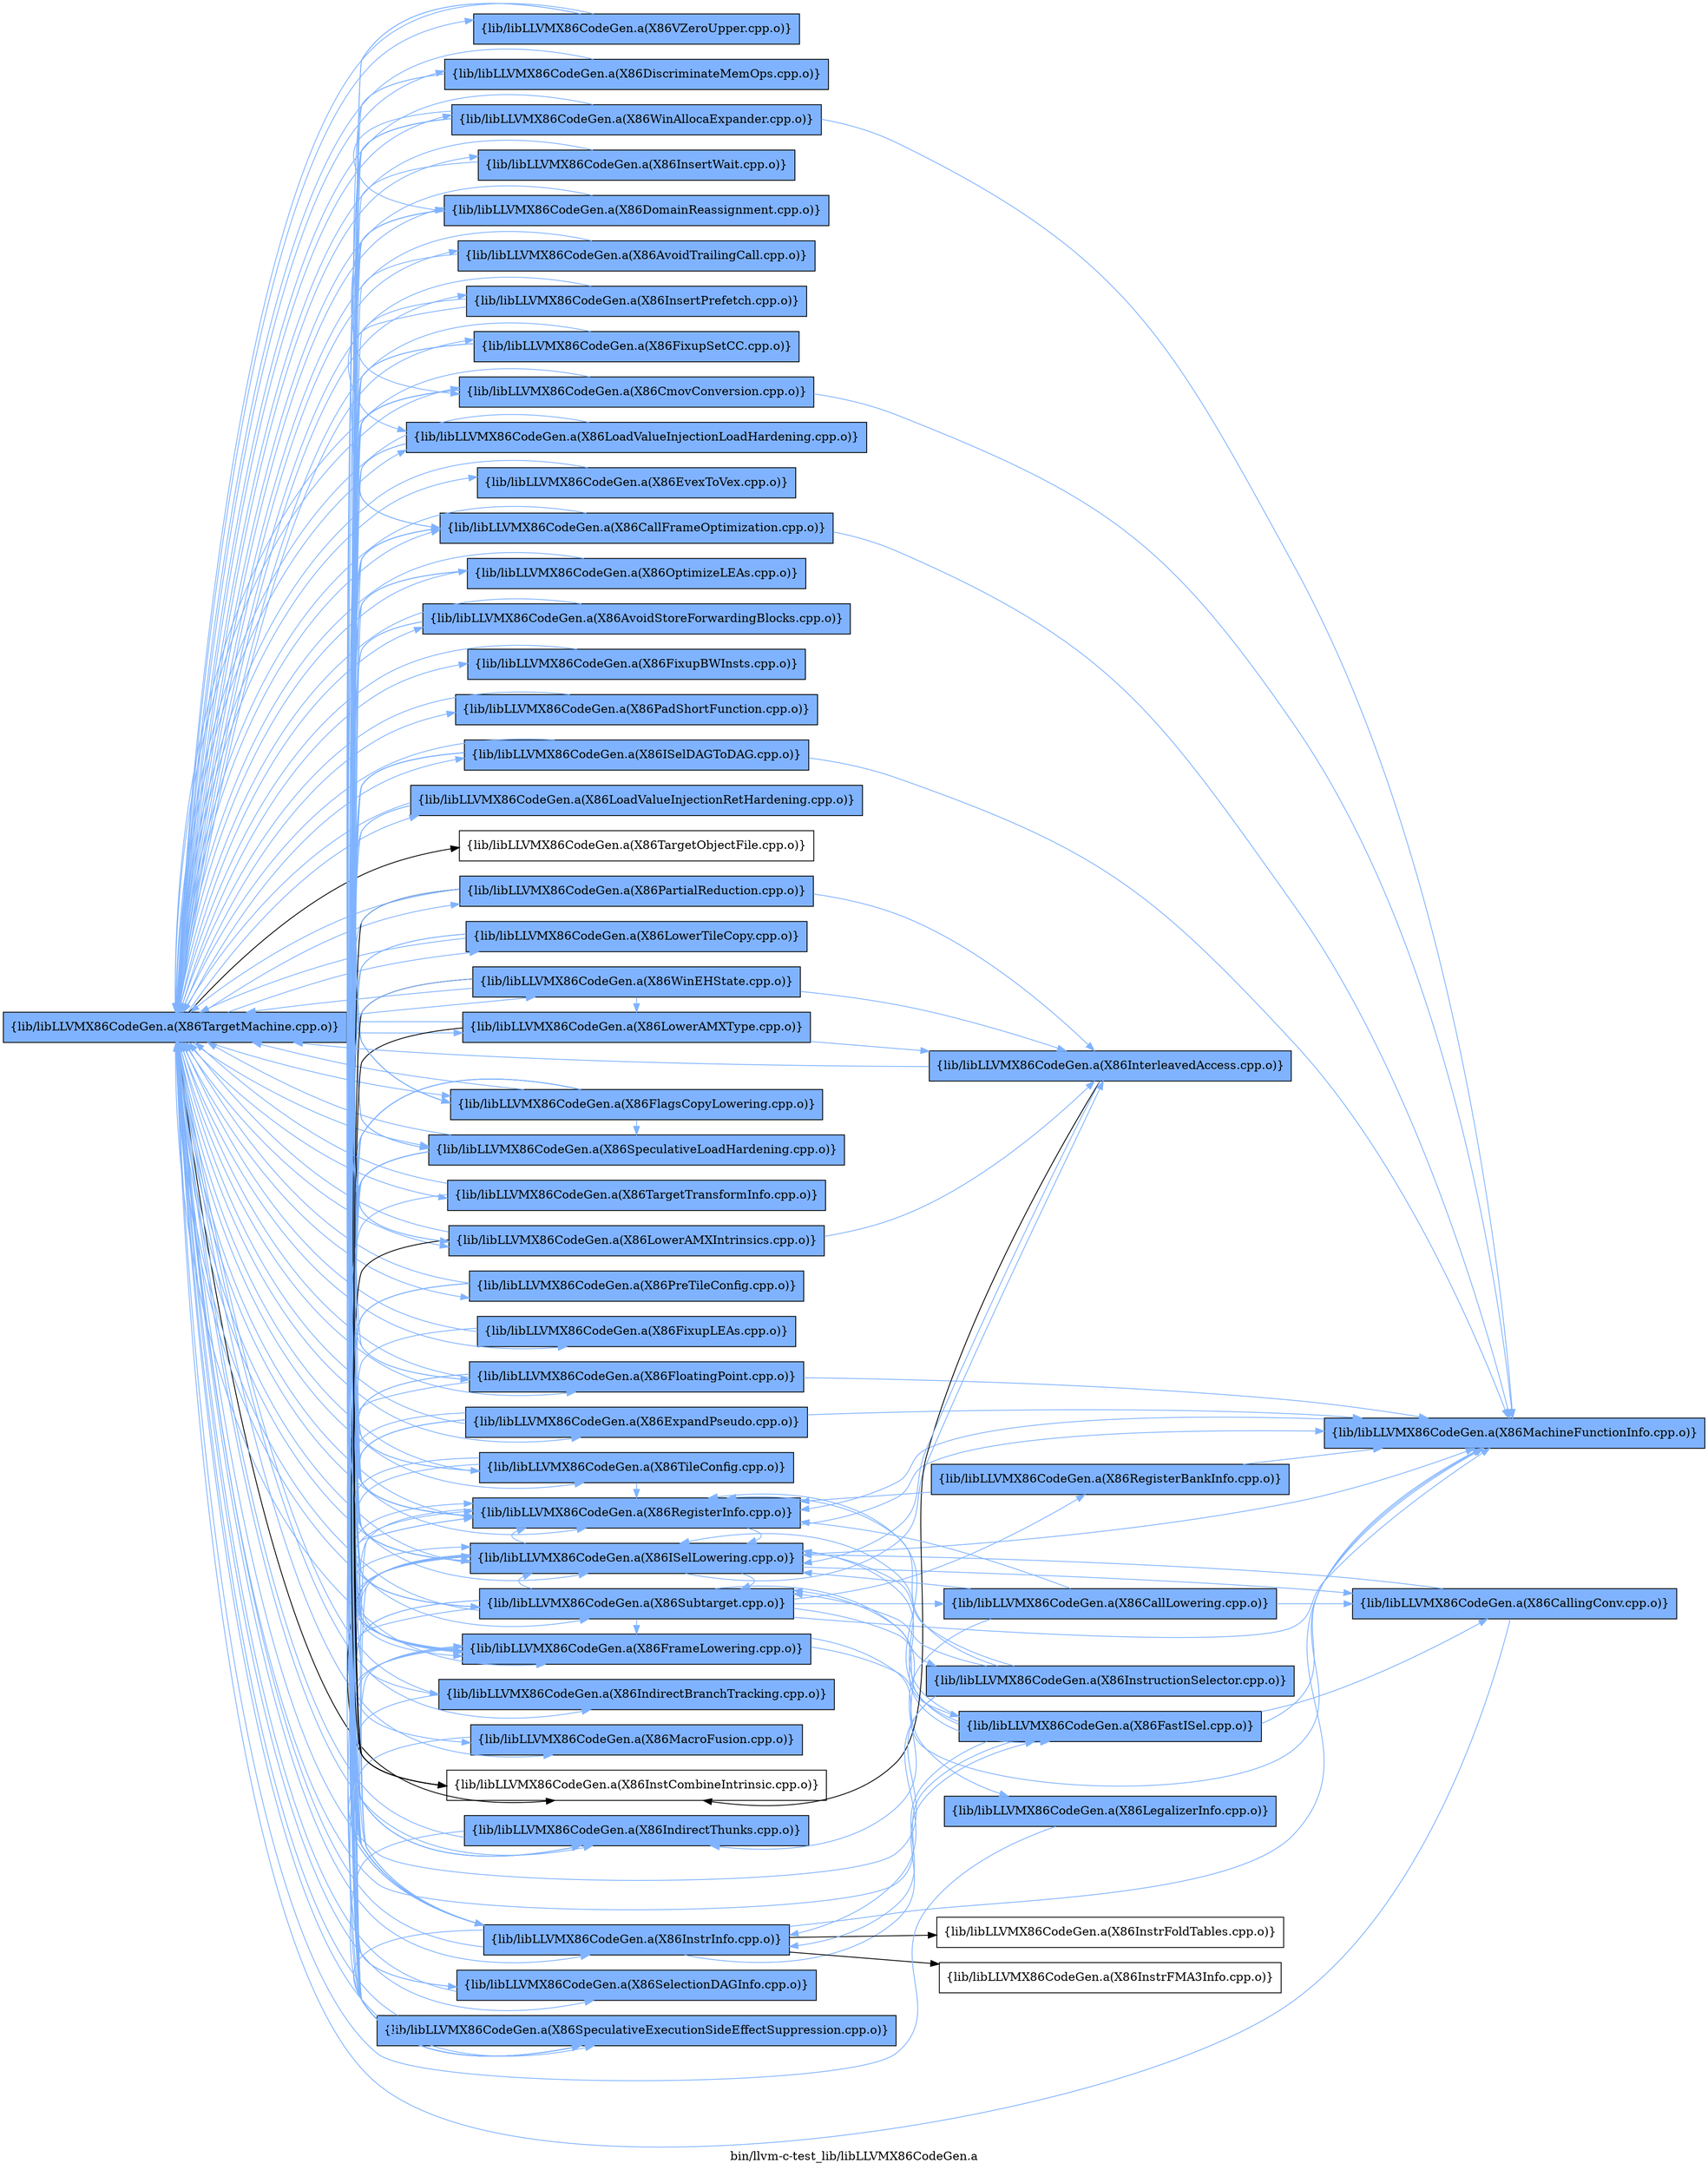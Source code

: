 digraph "bin/llvm-c-test_lib/libLLVMX86CodeGen.a" {
	label="bin/llvm-c-test_lib/libLLVMX86CodeGen.a";
	rankdir=LR;
	{ rank=same; Node0x55fceca8c7b8;  }
	{ rank=same; Node0x55fceca8ba98; Node0x55fceca8aeb8; Node0x55fceca8b228; Node0x55fceca83a78; Node0x55fceca838e8; Node0x55fceca8c628; Node0x55fceca8bb38; Node0x55fceca8b318; Node0x55fceca8a508; Node0x55fceca89658; Node0x55fceca889d8; Node0x55fceca8a2d8; Node0x55fceca89ab8; Node0x55fceca89158; Node0x55fceca8b3b8; Node0x55fceca85c38; Node0x55fceca85328; Node0x55fceca85fa8; Node0x55fceca84568; Node0x55fceca851e8; Node0x55fceca84bf8; Node0x55fceca82fd8; Node0x55fceca83cf8; Node0x55fceca835c8; Node0x55fceca966c8; Node0x55fceca95a48; Node0x55fceca87998; Node0x55fceca86778; Node0x55fceca85f58; Node0x55fceca862c8; Node0x55fceca85b48; Node0x55fceca84c48; Node0x55fceca84e78; Node0x55fceca84658; Node0x55fceca83578; Node0x55fceca82e98; Node0x55fceca83168; Node0x55fceca85f08; Node0x55fceca85788; Node0x55fceca87808; Node0x55fceca87088; Node0x55fceca86958; Node0x55fceca93338;  }

	Node0x55fceca8c7b8 [shape=record,shape=box,group=1,style=filled,fillcolor="0.600000 0.5 1",label="{lib/libLLVMX86CodeGen.a(X86TargetMachine.cpp.o)}"];
	Node0x55fceca8c7b8 -> Node0x55fceca8ba98;
	Node0x55fceca8c7b8 -> Node0x55fceca8aeb8[color="0.600000 0.5 1"];
	Node0x55fceca8c7b8 -> Node0x55fceca8b228[color="0.600000 0.5 1"];
	Node0x55fceca8c7b8 -> Node0x55fceca83a78[color="0.600000 0.5 1"];
	Node0x55fceca8c7b8 -> Node0x55fceca838e8[color="0.600000 0.5 1"];
	Node0x55fceca8c7b8 -> Node0x55fceca8c628[color="0.600000 0.5 1"];
	Node0x55fceca8c7b8 -> Node0x55fceca8bb38[color="0.600000 0.5 1"];
	Node0x55fceca8c7b8 -> Node0x55fceca8b318[color="0.600000 0.5 1"];
	Node0x55fceca8c7b8 -> Node0x55fceca8a508[color="0.600000 0.5 1"];
	Node0x55fceca8c7b8 -> Node0x55fceca89658[color="0.600000 0.5 1"];
	Node0x55fceca8c7b8 -> Node0x55fceca889d8[color="0.600000 0.5 1"];
	Node0x55fceca8c7b8 -> Node0x55fceca8a2d8[color="0.600000 0.5 1"];
	Node0x55fceca8c7b8 -> Node0x55fceca89ab8[color="0.600000 0.5 1"];
	Node0x55fceca8c7b8 -> Node0x55fceca89158[color="0.600000 0.5 1"];
	Node0x55fceca8c7b8 -> Node0x55fceca8b3b8[color="0.600000 0.5 1"];
	Node0x55fceca8c7b8 -> Node0x55fceca85c38[color="0.600000 0.5 1"];
	Node0x55fceca8c7b8 -> Node0x55fceca85328[color="0.600000 0.5 1"];
	Node0x55fceca8c7b8 -> Node0x55fceca85fa8[color="0.600000 0.5 1"];
	Node0x55fceca8c7b8 -> Node0x55fceca84568[color="0.600000 0.5 1"];
	Node0x55fceca8c7b8 -> Node0x55fceca851e8[color="0.600000 0.5 1"];
	Node0x55fceca8c7b8 -> Node0x55fceca84bf8[color="0.600000 0.5 1"];
	Node0x55fceca8c7b8 -> Node0x55fceca82fd8[color="0.600000 0.5 1"];
	Node0x55fceca8c7b8 -> Node0x55fceca83cf8[color="0.600000 0.5 1"];
	Node0x55fceca8c7b8 -> Node0x55fceca835c8[color="0.600000 0.5 1"];
	Node0x55fceca8c7b8 -> Node0x55fceca966c8[color="0.600000 0.5 1"];
	Node0x55fceca8c7b8 -> Node0x55fceca95a48[color="0.600000 0.5 1"];
	Node0x55fceca8c7b8 -> Node0x55fceca87998[color="0.600000 0.5 1"];
	Node0x55fceca8c7b8 -> Node0x55fceca86778[color="0.600000 0.5 1"];
	Node0x55fceca8c7b8 -> Node0x55fceca85f58[color="0.600000 0.5 1"];
	Node0x55fceca8c7b8 -> Node0x55fceca862c8[color="0.600000 0.5 1"];
	Node0x55fceca8c7b8 -> Node0x55fceca85b48[color="0.600000 0.5 1"];
	Node0x55fceca8c7b8 -> Node0x55fceca84c48[color="0.600000 0.5 1"];
	Node0x55fceca8c7b8 -> Node0x55fceca84e78[color="0.600000 0.5 1"];
	Node0x55fceca8c7b8 -> Node0x55fceca84658[color="0.600000 0.5 1"];
	Node0x55fceca8c7b8 -> Node0x55fceca83578[color="0.600000 0.5 1"];
	Node0x55fceca8c7b8 -> Node0x55fceca82e98[color="0.600000 0.5 1"];
	Node0x55fceca8c7b8 -> Node0x55fceca83168[color="0.600000 0.5 1"];
	Node0x55fceca8c7b8 -> Node0x55fceca85f08;
	Node0x55fceca8c7b8 -> Node0x55fceca85788[color="0.600000 0.5 1"];
	Node0x55fceca8c7b8 -> Node0x55fceca87808[color="0.600000 0.5 1"];
	Node0x55fceca8c7b8 -> Node0x55fceca87088[color="0.600000 0.5 1"];
	Node0x55fceca8c7b8 -> Node0x55fceca86958[color="0.600000 0.5 1"];
	Node0x55fceca8c7b8 -> Node0x55fceca93338[color="0.600000 0.5 1"];
	Node0x55fceca8ba98 [shape=record,shape=box,group=0,label="{lib/libLLVMX86CodeGen.a(X86InstCombineIntrinsic.cpp.o)}"];
	Node0x55fceca8aeb8 [shape=record,shape=box,group=1,style=filled,fillcolor="0.600000 0.5 1",label="{lib/libLLVMX86CodeGen.a(X86SpeculativeExecutionSideEffectSuppression.cpp.o)}"];
	Node0x55fceca8aeb8 -> Node0x55fceca8c7b8[color="0.600000 0.5 1"];
	Node0x55fceca8b228 [shape=record,shape=box,group=1,style=filled,fillcolor="0.600000 0.5 1",label="{lib/libLLVMX86CodeGen.a(X86IndirectThunks.cpp.o)}"];
	Node0x55fceca8b228 -> Node0x55fceca8c7b8[color="0.600000 0.5 1"];
	Node0x55fceca8b228 -> Node0x55fceca8aeb8[color="0.600000 0.5 1"];
	Node0x55fceca83a78 [shape=record,shape=box,group=1,style=filled,fillcolor="0.600000 0.5 1",label="{lib/libLLVMX86CodeGen.a(X86LoadValueInjectionRetHardening.cpp.o)}"];
	Node0x55fceca83a78 -> Node0x55fceca8c7b8[color="0.600000 0.5 1"];
	Node0x55fceca83a78 -> Node0x55fceca8aeb8[color="0.600000 0.5 1"];
	Node0x55fceca83a78 -> Node0x55fceca838e8[color="0.600000 0.5 1"];
	Node0x55fceca838e8 [shape=record,shape=box,group=1,style=filled,fillcolor="0.600000 0.5 1",label="{lib/libLLVMX86CodeGen.a(X86RegisterInfo.cpp.o)}"];
	Node0x55fceca838e8 -> Node0x55fceca8c7b8[color="0.600000 0.5 1"];
	Node0x55fceca838e8 -> Node0x55fceca82c68[color="0.600000 0.5 1"];
	Node0x55fceca838e8 -> Node0x55fceca8c628[color="0.600000 0.5 1"];
	Node0x55fceca838e8 -> Node0x55fceca8b318[color="0.600000 0.5 1"];
	Node0x55fceca838e8 -> Node0x55fceca8a508[color="0.600000 0.5 1"];
	Node0x55fceca8c628 [shape=record,shape=box,group=1,style=filled,fillcolor="0.600000 0.5 1",label="{lib/libLLVMX86CodeGen.a(X86ISelLowering.cpp.o)}"];
	Node0x55fceca8c628 -> Node0x55fceca8c7b8[color="0.600000 0.5 1"];
	Node0x55fceca8c628 -> Node0x55fceca8ba98;
	Node0x55fceca8c628 -> Node0x55fceca8b228[color="0.600000 0.5 1"];
	Node0x55fceca8c628 -> Node0x55fceca838e8[color="0.600000 0.5 1"];
	Node0x55fceca8c628 -> Node0x55fceca82c68[color="0.600000 0.5 1"];
	Node0x55fceca8c628 -> Node0x55fceca8bea8[color="0.600000 0.5 1"];
	Node0x55fceca8c628 -> Node0x55fceca8bb38[color="0.600000 0.5 1"];
	Node0x55fceca8c628 -> Node0x55fceca8b318[color="0.600000 0.5 1"];
	Node0x55fceca8c628 -> Node0x55fceca8a508[color="0.600000 0.5 1"];
	Node0x55fceca8c628 -> Node0x55fceca85738[color="0.600000 0.5 1"];
	Node0x55fceca8c628 -> Node0x55fceca88208[color="0.600000 0.5 1"];
	Node0x55fceca8bb38 [shape=record,shape=box,group=1,style=filled,fillcolor="0.600000 0.5 1",label="{lib/libLLVMX86CodeGen.a(X86Subtarget.cpp.o)}"];
	Node0x55fceca8bb38 -> Node0x55fceca8c7b8[color="0.600000 0.5 1"];
	Node0x55fceca8bb38 -> Node0x55fceca838e8[color="0.600000 0.5 1"];
	Node0x55fceca8bb38 -> Node0x55fceca82c68[color="0.600000 0.5 1"];
	Node0x55fceca8bb38 -> Node0x55fceca8c628[color="0.600000 0.5 1"];
	Node0x55fceca8bb38 -> Node0x55fceca8b318[color="0.600000 0.5 1"];
	Node0x55fceca8bb38 -> Node0x55fceca8a508[color="0.600000 0.5 1"];
	Node0x55fceca8bb38 -> Node0x55fceca89658[color="0.600000 0.5 1"];
	Node0x55fceca8bb38 -> Node0x55fceca85878[color="0.600000 0.5 1"];
	Node0x55fceca8bb38 -> Node0x55fceca87218[color="0.600000 0.5 1"];
	Node0x55fceca8bb38 -> Node0x55fceca87038[color="0.600000 0.5 1"];
	Node0x55fceca8bb38 -> Node0x55fceca88d48[color="0.600000 0.5 1"];
	Node0x55fceca8bb38 -> Node0x55fceca889d8[color="0.600000 0.5 1"];
	Node0x55fceca8b318 [shape=record,shape=box,group=1,style=filled,fillcolor="0.600000 0.5 1",label="{lib/libLLVMX86CodeGen.a(X86InstrInfo.cpp.o)}"];
	Node0x55fceca8b318 -> Node0x55fceca8c7b8[color="0.600000 0.5 1"];
	Node0x55fceca8b318 -> Node0x55fceca8aeb8[color="0.600000 0.5 1"];
	Node0x55fceca8b318 -> Node0x55fceca838e8[color="0.600000 0.5 1"];
	Node0x55fceca8b318 -> Node0x55fceca82c68[color="0.600000 0.5 1"];
	Node0x55fceca8b318 -> Node0x55fceca8c628[color="0.600000 0.5 1"];
	Node0x55fceca8b318 -> Node0x55fceca8bea8[color="0.600000 0.5 1"];
	Node0x55fceca8b318 -> Node0x55fceca8ac38;
	Node0x55fceca8b318 -> Node0x55fceca8a508[color="0.600000 0.5 1"];
	Node0x55fceca8b318 -> Node0x55fceca89d88;
	Node0x55fceca8a508 [shape=record,shape=box,group=1,style=filled,fillcolor="0.600000 0.5 1",label="{lib/libLLVMX86CodeGen.a(X86FrameLowering.cpp.o)}"];
	Node0x55fceca8a508 -> Node0x55fceca8b228[color="0.600000 0.5 1"];
	Node0x55fceca8a508 -> Node0x55fceca838e8[color="0.600000 0.5 1"];
	Node0x55fceca8a508 -> Node0x55fceca82c68[color="0.600000 0.5 1"];
	Node0x55fceca8a508 -> Node0x55fceca8c628[color="0.600000 0.5 1"];
	Node0x55fceca8a508 -> Node0x55fceca8bea8[color="0.600000 0.5 1"];
	Node0x55fceca8a508 -> Node0x55fceca8b318[color="0.600000 0.5 1"];
	Node0x55fceca89658 [shape=record,shape=box,group=1,style=filled,fillcolor="0.600000 0.5 1",label="{lib/libLLVMX86CodeGen.a(X86SelectionDAGInfo.cpp.o)}"];
	Node0x55fceca89658 -> Node0x55fceca8c7b8[color="0.600000 0.5 1"];
	Node0x55fceca89658 -> Node0x55fceca8c628[color="0.600000 0.5 1"];
	Node0x55fceca889d8 [shape=record,shape=box,group=1,style=filled,fillcolor="0.600000 0.5 1",label="{lib/libLLVMX86CodeGen.a(X86MacroFusion.cpp.o)}"];
	Node0x55fceca889d8 -> Node0x55fceca8b318[color="0.600000 0.5 1"];
	Node0x55fceca8a2d8 [shape=record,shape=box,group=1,style=filled,fillcolor="0.600000 0.5 1",label="{lib/libLLVMX86CodeGen.a(X86AvoidTrailingCall.cpp.o)}"];
	Node0x55fceca8a2d8 -> Node0x55fceca8c7b8[color="0.600000 0.5 1"];
	Node0x55fceca8a2d8 -> Node0x55fceca8aeb8[color="0.600000 0.5 1"];
	Node0x55fceca89ab8 [shape=record,shape=box,group=1,style=filled,fillcolor="0.600000 0.5 1",label="{lib/libLLVMX86CodeGen.a(X86ExpandPseudo.cpp.o)}"];
	Node0x55fceca89ab8 -> Node0x55fceca8c7b8[color="0.600000 0.5 1"];
	Node0x55fceca89ab8 -> Node0x55fceca8b228[color="0.600000 0.5 1"];
	Node0x55fceca89ab8 -> Node0x55fceca838e8[color="0.600000 0.5 1"];
	Node0x55fceca89ab8 -> Node0x55fceca82c68[color="0.600000 0.5 1"];
	Node0x55fceca89ab8 -> Node0x55fceca8b318[color="0.600000 0.5 1"];
	Node0x55fceca89ab8 -> Node0x55fceca8a508[color="0.600000 0.5 1"];
	Node0x55fceca89158 [shape=record,shape=box,group=1,style=filled,fillcolor="0.600000 0.5 1",label="{lib/libLLVMX86CodeGen.a(X86LowerTileCopy.cpp.o)}"];
	Node0x55fceca89158 -> Node0x55fceca8c7b8[color="0.600000 0.5 1"];
	Node0x55fceca89158 -> Node0x55fceca8aeb8[color="0.600000 0.5 1"];
	Node0x55fceca89158 -> Node0x55fceca838e8[color="0.600000 0.5 1"];
	Node0x55fceca8b3b8 [shape=record,shape=box,group=1,style=filled,fillcolor="0.600000 0.5 1",label="{lib/libLLVMX86CodeGen.a(X86FloatingPoint.cpp.o)}"];
	Node0x55fceca8b3b8 -> Node0x55fceca8c7b8[color="0.600000 0.5 1"];
	Node0x55fceca8b3b8 -> Node0x55fceca838e8[color="0.600000 0.5 1"];
	Node0x55fceca8b3b8 -> Node0x55fceca82c68[color="0.600000 0.5 1"];
	Node0x55fceca8b3b8 -> Node0x55fceca8bb38[color="0.600000 0.5 1"];
	Node0x55fceca8b3b8 -> Node0x55fceca8a508[color="0.600000 0.5 1"];
	Node0x55fceca85c38 [shape=record,shape=box,group=1,style=filled,fillcolor="0.600000 0.5 1",label="{lib/libLLVMX86CodeGen.a(X86LoadValueInjectionLoadHardening.cpp.o)}"];
	Node0x55fceca85c38 -> Node0x55fceca8c7b8[color="0.600000 0.5 1"];
	Node0x55fceca85c38 -> Node0x55fceca8aeb8[color="0.600000 0.5 1"];
	Node0x55fceca85c38 -> Node0x55fceca8b3b8[color="0.600000 0.5 1"];
	Node0x55fceca85328 [shape=record,shape=box,group=1,style=filled,fillcolor="0.600000 0.5 1",label="{lib/libLLVMX86CodeGen.a(X86TileConfig.cpp.o)}"];
	Node0x55fceca85328 -> Node0x55fceca8c7b8[color="0.600000 0.5 1"];
	Node0x55fceca85328 -> Node0x55fceca838e8[color="0.600000 0.5 1"];
	Node0x55fceca85328 -> Node0x55fceca8c628[color="0.600000 0.5 1"];
	Node0x55fceca85328 -> Node0x55fceca8a508[color="0.600000 0.5 1"];
	Node0x55fceca85fa8 [shape=record,shape=box,group=1,style=filled,fillcolor="0.600000 0.5 1",label="{lib/libLLVMX86CodeGen.a(X86SpeculativeLoadHardening.cpp.o)}"];
	Node0x55fceca85fa8 -> Node0x55fceca8c7b8[color="0.600000 0.5 1"];
	Node0x55fceca85fa8 -> Node0x55fceca8aeb8[color="0.600000 0.5 1"];
	Node0x55fceca85fa8 -> Node0x55fceca8b228[color="0.600000 0.5 1"];
	Node0x55fceca85fa8 -> Node0x55fceca838e8[color="0.600000 0.5 1"];
	Node0x55fceca85fa8 -> Node0x55fceca8c628[color="0.600000 0.5 1"];
	Node0x55fceca85fa8 -> Node0x55fceca8bb38[color="0.600000 0.5 1"];
	Node0x55fceca85fa8 -> Node0x55fceca8b318[color="0.600000 0.5 1"];
	Node0x55fceca85fa8 -> Node0x55fceca8a508[color="0.600000 0.5 1"];
	Node0x55fceca85fa8 -> Node0x55fceca8b3b8[color="0.600000 0.5 1"];
	Node0x55fceca84568 [shape=record,shape=box,group=1,style=filled,fillcolor="0.600000 0.5 1",label="{lib/libLLVMX86CodeGen.a(X86FlagsCopyLowering.cpp.o)}"];
	Node0x55fceca84568 -> Node0x55fceca8c7b8[color="0.600000 0.5 1"];
	Node0x55fceca84568 -> Node0x55fceca8aeb8[color="0.600000 0.5 1"];
	Node0x55fceca84568 -> Node0x55fceca838e8[color="0.600000 0.5 1"];
	Node0x55fceca84568 -> Node0x55fceca8c628[color="0.600000 0.5 1"];
	Node0x55fceca84568 -> Node0x55fceca8b318[color="0.600000 0.5 1"];
	Node0x55fceca84568 -> Node0x55fceca85328[color="0.600000 0.5 1"];
	Node0x55fceca84568 -> Node0x55fceca85fa8[color="0.600000 0.5 1"];
	Node0x55fceca851e8 [shape=record,shape=box,group=1,style=filled,fillcolor="0.600000 0.5 1",label="{lib/libLLVMX86CodeGen.a(X86FixupSetCC.cpp.o)}"];
	Node0x55fceca851e8 -> Node0x55fceca8c7b8[color="0.600000 0.5 1"];
	Node0x55fceca851e8 -> Node0x55fceca8aeb8[color="0.600000 0.5 1"];
	Node0x55fceca851e8 -> Node0x55fceca838e8[color="0.600000 0.5 1"];
	Node0x55fceca851e8 -> Node0x55fceca85fa8[color="0.600000 0.5 1"];
	Node0x55fceca84bf8 [shape=record,shape=box,group=1,style=filled,fillcolor="0.600000 0.5 1",label="{lib/libLLVMX86CodeGen.a(X86OptimizeLEAs.cpp.o)}"];
	Node0x55fceca84bf8 -> Node0x55fceca8c7b8[color="0.600000 0.5 1"];
	Node0x55fceca84bf8 -> Node0x55fceca8aeb8[color="0.600000 0.5 1"];
	Node0x55fceca84bf8 -> Node0x55fceca8b318[color="0.600000 0.5 1"];
	Node0x55fceca84bf8 -> Node0x55fceca84568[color="0.600000 0.5 1"];
	Node0x55fceca82fd8 [shape=record,shape=box,group=1,style=filled,fillcolor="0.600000 0.5 1",label="{lib/libLLVMX86CodeGen.a(X86CallFrameOptimization.cpp.o)}"];
	Node0x55fceca82fd8 -> Node0x55fceca8c7b8[color="0.600000 0.5 1"];
	Node0x55fceca82fd8 -> Node0x55fceca8aeb8[color="0.600000 0.5 1"];
	Node0x55fceca82fd8 -> Node0x55fceca838e8[color="0.600000 0.5 1"];
	Node0x55fceca82fd8 -> Node0x55fceca82c68[color="0.600000 0.5 1"];
	Node0x55fceca82fd8 -> Node0x55fceca8c628[color="0.600000 0.5 1"];
	Node0x55fceca82fd8 -> Node0x55fceca8a508[color="0.600000 0.5 1"];
	Node0x55fceca82fd8 -> Node0x55fceca84568[color="0.600000 0.5 1"];
	Node0x55fceca83cf8 [shape=record,shape=box,group=1,style=filled,fillcolor="0.600000 0.5 1",label="{lib/libLLVMX86CodeGen.a(X86AvoidStoreForwardingBlocks.cpp.o)}"];
	Node0x55fceca83cf8 -> Node0x55fceca8c7b8[color="0.600000 0.5 1"];
	Node0x55fceca83cf8 -> Node0x55fceca8aeb8[color="0.600000 0.5 1"];
	Node0x55fceca83cf8 -> Node0x55fceca8b318[color="0.600000 0.5 1"];
	Node0x55fceca835c8 [shape=record,shape=box,group=1,style=filled,fillcolor="0.600000 0.5 1",label="{lib/libLLVMX86CodeGen.a(X86PreTileConfig.cpp.o)}"];
	Node0x55fceca835c8 -> Node0x55fceca8c7b8[color="0.600000 0.5 1"];
	Node0x55fceca835c8 -> Node0x55fceca8aeb8[color="0.600000 0.5 1"];
	Node0x55fceca835c8 -> Node0x55fceca838e8[color="0.600000 0.5 1"];
	Node0x55fceca835c8 -> Node0x55fceca8c628[color="0.600000 0.5 1"];
	Node0x55fceca966c8 [shape=record,shape=box,group=1,style=filled,fillcolor="0.600000 0.5 1",label="{lib/libLLVMX86CodeGen.a(X86CmovConversion.cpp.o)}"];
	Node0x55fceca966c8 -> Node0x55fceca8c7b8[color="0.600000 0.5 1"];
	Node0x55fceca966c8 -> Node0x55fceca8aeb8[color="0.600000 0.5 1"];
	Node0x55fceca966c8 -> Node0x55fceca8b228[color="0.600000 0.5 1"];
	Node0x55fceca966c8 -> Node0x55fceca82c68[color="0.600000 0.5 1"];
	Node0x55fceca966c8 -> Node0x55fceca8c628[color="0.600000 0.5 1"];
	Node0x55fceca966c8 -> Node0x55fceca8bb38[color="0.600000 0.5 1"];
	Node0x55fceca966c8 -> Node0x55fceca8b318[color="0.600000 0.5 1"];
	Node0x55fceca966c8 -> Node0x55fceca85fa8[color="0.600000 0.5 1"];
	Node0x55fceca95a48 [shape=record,shape=box,group=1,style=filled,fillcolor="0.600000 0.5 1",label="{lib/libLLVMX86CodeGen.a(X86ISelDAGToDAG.cpp.o)}"];
	Node0x55fceca95a48 -> Node0x55fceca8c7b8[color="0.600000 0.5 1"];
	Node0x55fceca95a48 -> Node0x55fceca8aeb8[color="0.600000 0.5 1"];
	Node0x55fceca95a48 -> Node0x55fceca838e8[color="0.600000 0.5 1"];
	Node0x55fceca95a48 -> Node0x55fceca82c68[color="0.600000 0.5 1"];
	Node0x55fceca95a48 -> Node0x55fceca8c628[color="0.600000 0.5 1"];
	Node0x55fceca95a48 -> Node0x55fceca8bb38[color="0.600000 0.5 1"];
	Node0x55fceca95a48 -> Node0x55fceca8b318[color="0.600000 0.5 1"];
	Node0x55fceca95a48 -> Node0x55fceca87998[color="0.600000 0.5 1"];
	Node0x55fceca87998 [shape=record,shape=box,group=1,style=filled,fillcolor="0.600000 0.5 1",label="{lib/libLLVMX86CodeGen.a(X86IndirectBranchTracking.cpp.o)}"];
	Node0x55fceca87998 -> Node0x55fceca8c7b8[color="0.600000 0.5 1"];
	Node0x55fceca87998 -> Node0x55fceca8aeb8[color="0.600000 0.5 1"];
	Node0x55fceca86778 [shape=record,shape=box,group=1,style=filled,fillcolor="0.600000 0.5 1",label="{lib/libLLVMX86CodeGen.a(X86EvexToVex.cpp.o)}"];
	Node0x55fceca86778 -> Node0x55fceca8c7b8[color="0.600000 0.5 1"];
	Node0x55fceca85f58 [shape=record,shape=box,group=1,style=filled,fillcolor="0.600000 0.5 1",label="{lib/libLLVMX86CodeGen.a(X86DiscriminateMemOps.cpp.o)}"];
	Node0x55fceca85f58 -> Node0x55fceca8c7b8[color="0.600000 0.5 1"];
	Node0x55fceca85f58 -> Node0x55fceca8aeb8[color="0.600000 0.5 1"];
	Node0x55fceca85f58 -> Node0x55fceca82fd8[color="0.600000 0.5 1"];
	Node0x55fceca862c8 [shape=record,shape=box,group=1,style=filled,fillcolor="0.600000 0.5 1",label="{lib/libLLVMX86CodeGen.a(X86InsertPrefetch.cpp.o)}"];
	Node0x55fceca862c8 -> Node0x55fceca8c7b8[color="0.600000 0.5 1"];
	Node0x55fceca862c8 -> Node0x55fceca8aeb8[color="0.600000 0.5 1"];
	Node0x55fceca862c8 -> Node0x55fceca85c38[color="0.600000 0.5 1"];
	Node0x55fceca85b48 [shape=record,shape=box,group=1,style=filled,fillcolor="0.600000 0.5 1",label="{lib/libLLVMX86CodeGen.a(X86FixupBWInsts.cpp.o)}"];
	Node0x55fceca85b48 -> Node0x55fceca8c7b8[color="0.600000 0.5 1"];
	Node0x55fceca84c48 [shape=record,shape=box,group=1,style=filled,fillcolor="0.600000 0.5 1",label="{lib/libLLVMX86CodeGen.a(X86PadShortFunction.cpp.o)}"];
	Node0x55fceca84c48 -> Node0x55fceca8c7b8[color="0.600000 0.5 1"];
	Node0x55fceca84e78 [shape=record,shape=box,group=1,style=filled,fillcolor="0.600000 0.5 1",label="{lib/libLLVMX86CodeGen.a(X86FixupLEAs.cpp.o)}"];
	Node0x55fceca84e78 -> Node0x55fceca8c7b8[color="0.600000 0.5 1"];
	Node0x55fceca84e78 -> Node0x55fceca8b318[color="0.600000 0.5 1"];
	Node0x55fceca84658 [shape=record,shape=box,group=1,style=filled,fillcolor="0.600000 0.5 1",label="{lib/libLLVMX86CodeGen.a(X86LowerAMXIntrinsics.cpp.o)}"];
	Node0x55fceca84658 -> Node0x55fceca8c7b8[color="0.600000 0.5 1"];
	Node0x55fceca84658 -> Node0x55fceca8ba98;
	Node0x55fceca84658 -> Node0x55fceca88208[color="0.600000 0.5 1"];
	Node0x55fceca83578 [shape=record,shape=box,group=1,style=filled,fillcolor="0.600000 0.5 1",label="{lib/libLLVMX86CodeGen.a(X86LowerAMXType.cpp.o)}"];
	Node0x55fceca83578 -> Node0x55fceca8c7b8[color="0.600000 0.5 1"];
	Node0x55fceca83578 -> Node0x55fceca8ba98;
	Node0x55fceca83578 -> Node0x55fceca88208[color="0.600000 0.5 1"];
	Node0x55fceca82e98 [shape=record,shape=box,group=1,style=filled,fillcolor="0.600000 0.5 1",label="{lib/libLLVMX86CodeGen.a(X86DomainReassignment.cpp.o)}"];
	Node0x55fceca82e98 -> Node0x55fceca8c7b8[color="0.600000 0.5 1"];
	Node0x55fceca82e98 -> Node0x55fceca8aeb8[color="0.600000 0.5 1"];
	Node0x55fceca82e98 -> Node0x55fceca838e8[color="0.600000 0.5 1"];
	Node0x55fceca82e98 -> Node0x55fceca84568[color="0.600000 0.5 1"];
	Node0x55fceca82e98 -> Node0x55fceca82fd8[color="0.600000 0.5 1"];
	Node0x55fceca82e98 -> Node0x55fceca966c8[color="0.600000 0.5 1"];
	Node0x55fceca83168 [shape=record,shape=box,group=1,style=filled,fillcolor="0.600000 0.5 1",label="{lib/libLLVMX86CodeGen.a(X86PartialReduction.cpp.o)}"];
	Node0x55fceca83168 -> Node0x55fceca8c7b8[color="0.600000 0.5 1"];
	Node0x55fceca83168 -> Node0x55fceca8ba98;
	Node0x55fceca83168 -> Node0x55fceca88208[color="0.600000 0.5 1"];
	Node0x55fceca83168 -> Node0x55fceca84658[color="0.600000 0.5 1"];
	Node0x55fceca85f08 [shape=record,shape=box,group=0,label="{lib/libLLVMX86CodeGen.a(X86TargetObjectFile.cpp.o)}"];
	Node0x55fceca85788 [shape=record,shape=box,group=1,style=filled,fillcolor="0.600000 0.5 1",label="{lib/libLLVMX86CodeGen.a(X86TargetTransformInfo.cpp.o)}"];
	Node0x55fceca85788 -> Node0x55fceca8c7b8[color="0.600000 0.5 1"];
	Node0x55fceca85788 -> Node0x55fceca8c628[color="0.600000 0.5 1"];
	Node0x55fceca87808 [shape=record,shape=box,group=1,style=filled,fillcolor="0.600000 0.5 1",label="{lib/libLLVMX86CodeGen.a(X86VZeroUpper.cpp.o)}"];
	Node0x55fceca87808 -> Node0x55fceca8c7b8[color="0.600000 0.5 1"];
	Node0x55fceca87808 -> Node0x55fceca838e8[color="0.600000 0.5 1"];
	Node0x55fceca87808 -> Node0x55fceca8a508[color="0.600000 0.5 1"];
	Node0x55fceca87088 [shape=record,shape=box,group=1,style=filled,fillcolor="0.600000 0.5 1",label="{lib/libLLVMX86CodeGen.a(X86WinAllocaExpander.cpp.o)}"];
	Node0x55fceca87088 -> Node0x55fceca8c7b8[color="0.600000 0.5 1"];
	Node0x55fceca87088 -> Node0x55fceca8aeb8[color="0.600000 0.5 1"];
	Node0x55fceca87088 -> Node0x55fceca838e8[color="0.600000 0.5 1"];
	Node0x55fceca87088 -> Node0x55fceca82c68[color="0.600000 0.5 1"];
	Node0x55fceca87088 -> Node0x55fceca8c628[color="0.600000 0.5 1"];
	Node0x55fceca87088 -> Node0x55fceca8a508[color="0.600000 0.5 1"];
	Node0x55fceca87088 -> Node0x55fceca85328[color="0.600000 0.5 1"];
	Node0x55fceca87088 -> Node0x55fceca84568[color="0.600000 0.5 1"];
	Node0x55fceca87088 -> Node0x55fceca82e98[color="0.600000 0.5 1"];
	Node0x55fceca86958 [shape=record,shape=box,group=1,style=filled,fillcolor="0.600000 0.5 1",label="{lib/libLLVMX86CodeGen.a(X86WinEHState.cpp.o)}"];
	Node0x55fceca86958 -> Node0x55fceca8c7b8[color="0.600000 0.5 1"];
	Node0x55fceca86958 -> Node0x55fceca8ba98;
	Node0x55fceca86958 -> Node0x55fceca88208[color="0.600000 0.5 1"];
	Node0x55fceca86958 -> Node0x55fceca84658[color="0.600000 0.5 1"];
	Node0x55fceca86958 -> Node0x55fceca83578[color="0.600000 0.5 1"];
	Node0x55fceca93338 [shape=record,shape=box,group=1,style=filled,fillcolor="0.600000 0.5 1",label="{lib/libLLVMX86CodeGen.a(X86InsertWait.cpp.o)}"];
	Node0x55fceca93338 -> Node0x55fceca8c7b8[color="0.600000 0.5 1"];
	Node0x55fceca93338 -> Node0x55fceca8aeb8[color="0.600000 0.5 1"];
	Node0x55fceca82c68 [shape=record,shape=box,group=1,style=filled,fillcolor="0.600000 0.5 1",label="{lib/libLLVMX86CodeGen.a(X86MachineFunctionInfo.cpp.o)}"];
	Node0x55fceca82c68 -> Node0x55fceca838e8[color="0.600000 0.5 1"];
	Node0x55fceca8bea8 [shape=record,shape=box,group=1,style=filled,fillcolor="0.600000 0.5 1",label="{lib/libLLVMX86CodeGen.a(X86FastISel.cpp.o)}"];
	Node0x55fceca8bea8 -> Node0x55fceca8c7b8[color="0.600000 0.5 1"];
	Node0x55fceca8bea8 -> Node0x55fceca838e8[color="0.600000 0.5 1"];
	Node0x55fceca8bea8 -> Node0x55fceca82c68[color="0.600000 0.5 1"];
	Node0x55fceca8bea8 -> Node0x55fceca8c628[color="0.600000 0.5 1"];
	Node0x55fceca8bea8 -> Node0x55fceca8bb38[color="0.600000 0.5 1"];
	Node0x55fceca8bea8 -> Node0x55fceca8b318[color="0.600000 0.5 1"];
	Node0x55fceca8bea8 -> Node0x55fceca85738[color="0.600000 0.5 1"];
	Node0x55fceca85738 [shape=record,shape=box,group=1,style=filled,fillcolor="0.600000 0.5 1",label="{lib/libLLVMX86CodeGen.a(X86CallingConv.cpp.o)}"];
	Node0x55fceca85738 -> Node0x55fceca8c7b8[color="0.600000 0.5 1"];
	Node0x55fceca85738 -> Node0x55fceca8c628[color="0.600000 0.5 1"];
	Node0x55fceca88208 [shape=record,shape=box,group=1,style=filled,fillcolor="0.600000 0.5 1",label="{lib/libLLVMX86CodeGen.a(X86InterleavedAccess.cpp.o)}"];
	Node0x55fceca88208 -> Node0x55fceca8c7b8[color="0.600000 0.5 1"];
	Node0x55fceca88208 -> Node0x55fceca8ba98;
	Node0x55fceca88208 -> Node0x55fceca8c628[color="0.600000 0.5 1"];
	Node0x55fceca85878 [shape=record,shape=box,group=1,style=filled,fillcolor="0.600000 0.5 1",label="{lib/libLLVMX86CodeGen.a(X86CallLowering.cpp.o)}"];
	Node0x55fceca85878 -> Node0x55fceca8b228[color="0.600000 0.5 1"];
	Node0x55fceca85878 -> Node0x55fceca838e8[color="0.600000 0.5 1"];
	Node0x55fceca85878 -> Node0x55fceca8c628[color="0.600000 0.5 1"];
	Node0x55fceca85878 -> Node0x55fceca85738[color="0.600000 0.5 1"];
	Node0x55fceca87218 [shape=record,shape=box,group=1,style=filled,fillcolor="0.600000 0.5 1",label="{lib/libLLVMX86CodeGen.a(X86LegalizerInfo.cpp.o)}"];
	Node0x55fceca87218 -> Node0x55fceca8c7b8[color="0.600000 0.5 1"];
	Node0x55fceca87038 [shape=record,shape=box,group=1,style=filled,fillcolor="0.600000 0.5 1",label="{lib/libLLVMX86CodeGen.a(X86RegisterBankInfo.cpp.o)}"];
	Node0x55fceca87038 -> Node0x55fceca838e8[color="0.600000 0.5 1"];
	Node0x55fceca87038 -> Node0x55fceca82c68[color="0.600000 0.5 1"];
	Node0x55fceca88d48 [shape=record,shape=box,group=1,style=filled,fillcolor="0.600000 0.5 1",label="{lib/libLLVMX86CodeGen.a(X86InstructionSelector.cpp.o)}"];
	Node0x55fceca88d48 -> Node0x55fceca8c7b8[color="0.600000 0.5 1"];
	Node0x55fceca88d48 -> Node0x55fceca838e8[color="0.600000 0.5 1"];
	Node0x55fceca88d48 -> Node0x55fceca8c628[color="0.600000 0.5 1"];
	Node0x55fceca88d48 -> Node0x55fceca8bb38[color="0.600000 0.5 1"];
	Node0x55fceca88d48 -> Node0x55fceca8b318[color="0.600000 0.5 1"];
	Node0x55fceca8ac38 [shape=record,shape=box,group=0,label="{lib/libLLVMX86CodeGen.a(X86InstrFoldTables.cpp.o)}"];
	Node0x55fceca89d88 [shape=record,shape=box,group=0,label="{lib/libLLVMX86CodeGen.a(X86InstrFMA3Info.cpp.o)}"];
}
